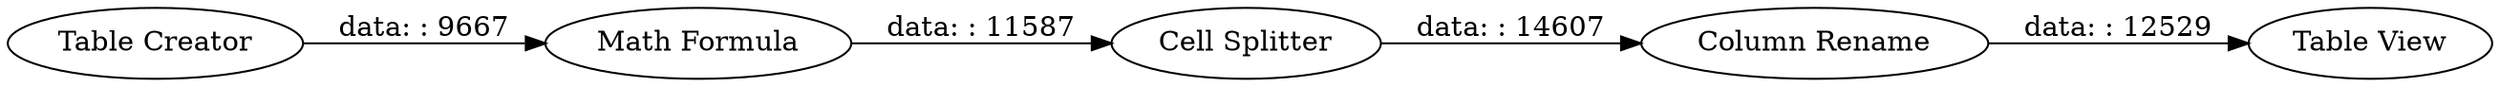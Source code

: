 digraph {
	"1233703287331061647_7" [label="Column Rename"]
	"1233703287331061647_6" [label="Math Formula"]
	"1233703287331061647_8" [label="Table View"]
	"1233703287331061647_1" [label="Cell Splitter"]
	"1233703287331061647_5" [label="Table Creator"]
	"1233703287331061647_1" -> "1233703287331061647_7" [label="data: : 14607"]
	"1233703287331061647_6" -> "1233703287331061647_1" [label="data: : 11587"]
	"1233703287331061647_5" -> "1233703287331061647_6" [label="data: : 9667"]
	"1233703287331061647_7" -> "1233703287331061647_8" [label="data: : 12529"]
	rankdir=LR
}
